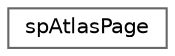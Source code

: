 digraph "类继承关系图"
{
 // LATEX_PDF_SIZE
  bgcolor="transparent";
  edge [fontname=Helvetica,fontsize=10,labelfontname=Helvetica,labelfontsize=10];
  node [fontname=Helvetica,fontsize=10,shape=box,height=0.2,width=0.4];
  rankdir="LR";
  Node0 [id="Node000000",label="spAtlasPage",height=0.2,width=0.4,color="grey40", fillcolor="white", style="filled",URL="$structsp_atlas_page.html",tooltip=" "];
}
